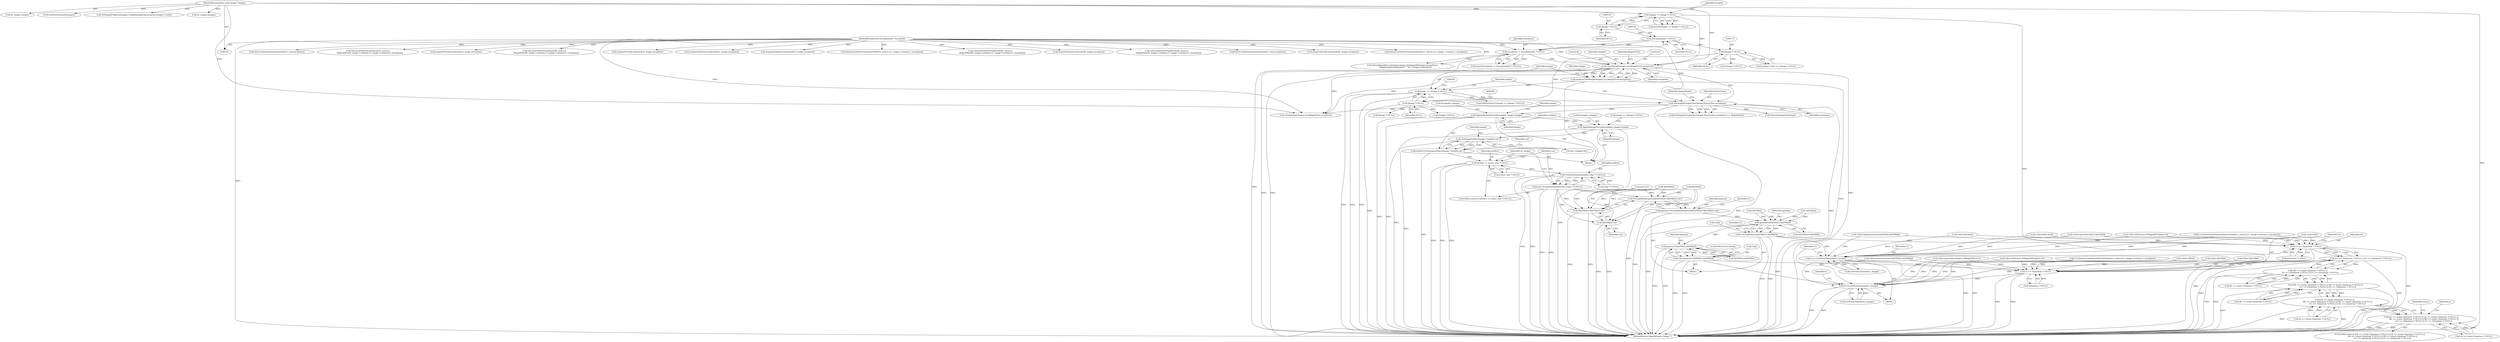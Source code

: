 digraph "0_ImageMagick6_7c2c5ba5b8e3a0b2b82f56c71dfab74ed4006df7_0@pointer" {
"1000228" [label="(Call,AppendImageToList(&complex_images,image))"];
"1000208" [label="(Call,SetImageStorageClass(image,DirectClass,exception))"];
"1000197" [label="(Call,image == (Image *) NULL)"];
"1000188" [label="(Call,image=CloneImage(images,0,0,MagickTrue,exception))"];
"1000190" [label="(Call,CloneImage(images,0,0,MagickTrue,exception))"];
"1000126" [label="(Call,images != (Image *) NULL)"];
"1000102" [label="(MethodParameterIn,const Image *images)"];
"1000128" [label="(Call,(Image *) NULL)"];
"1000153" [label="(Call,exception != (ExceptionInfo *) NULL)"];
"1000104" [label="(MethodParameterIn,ExceptionInfo *exception)"];
"1000155" [label="(Call,(ExceptionInfo *) NULL)"];
"1000199" [label="(Call,(Image *) NULL)"];
"1000169" [label="(Call,(Image *) NULL)"];
"1000253" [label="(Call,AppendImageToList(&complex_images,image))"];
"1000259" [label="(Call,GetImageArtifact(image,\"complex:snr\"))"];
"1000257" [label="(Call,artifact=GetImageArtifact(image,\"complex:snr\"))"];
"1000266" [label="(Call,artifact != (const char *) NULL)"];
"1000273" [label="(Call,StringToDouble(artifact,(char **) NULL))"];
"1000271" [label="(Call,snr=StringToDouble(artifact,(char **) NULL))"];
"1000602" [label="(Call,PerceptibleReciprocal(Br[i]*Br[i]+Bi[i]*Bi[i]+snr))"];
"1000600" [label="(Call,gamma=PerceptibleReciprocal(Br[i]*Br[i]+Bi[i]*Bi[i]+snr))"];
"1000624" [label="(Call,gamma*(Ar[i]*Br[i]+Ai[i]*Bi[i]))"];
"1000620" [label="(Call,Cr[i]=gamma*(Ar[i]*Br[i]+Ai[i]*Bi[i]))"];
"1000507" [label="(Call,Cr == (Quantum *) NULL)"];
"1000506" [label="(Call,(Cr == (Quantum *) NULL) || (Ci == (Quantum *) NULL))"];
"1000500" [label="(Call,(Bi == (const Quantum *) NULL) ||\n        (Cr == (Quantum *) NULL) || (Ci == (Quantum *) NULL))"];
"1000494" [label="(Call,(Br == (const Quantum *) NULL) || (Bi == (const Quantum *) NULL) ||\n        (Cr == (Quantum *) NULL) || (Ci == (Quantum *) NULL))"];
"1000488" [label="(Call,(Ai == (const Quantum *) NULL) || \n        (Br == (const Quantum *) NULL) || (Bi == (const Quantum *) NULL) ||\n        (Cr == (Quantum *) NULL) || (Ci == (Quantum *) NULL))"];
"1000482" [label="(Call,(Ar == (const Quantum *) NULL) || (Ai == (const Quantum *) NULL) || \n        (Br == (const Quantum *) NULL) || (Bi == (const Quantum *) NULL) ||\n        (Cr == (Quantum *) NULL) || (Ci == (Quantum *) NULL))"];
"1000828" [label="(Call,Cr+=GetPixelChannels(Cr_image))"];
"1000645" [label="(Call,gamma*(Ai[i]*Br[i]-Ar[i]*Bi[i]))"];
"1000641" [label="(Call,Ci[i]=gamma*(Ai[i]*Br[i]-Ar[i]*Bi[i]))"];
"1000512" [label="(Call,Ci == (Quantum *) NULL)"];
"1000832" [label="(Call,Ci+=GetPixelChannels(Ci_image))"];
"1000603" [label="(Call,Br[i]*Br[i]+Bi[i]*Bi[i]+snr)"];
"1000611" [label="(Call,Bi[i]*Bi[i]+snr)"];
"1000258" [label="(Identifier,artifact)"];
"1000509" [label="(Call,(Quantum *) NULL)"];
"1000483" [label="(Call,Ar == (const Quantum *) NULL)"];
"1000685" [label="(Call,Ci[i]=atan2(Ai[i],Ar[i])/(2.0*MagickPI)+0.5)"];
"1000789" [label="(Call,Cr[i]=Ar[i]-Br[i])"];
"1000641" [label="(Call,Ci[i]=gamma*(Ai[i]*Br[i]-Ar[i]*Bi[i]))"];
"1000228" [label="(Call,AppendImageToList(&complex_images,image))"];
"1000192" [label="(Literal,0)"];
"1000189" [label="(Identifier,image)"];
"1000260" [label="(Identifier,image)"];
"1000642" [label="(Call,Ci[i])"];
"1000768" [label="(Call,Ci[i]=Ar[i]*sin(2.0*MagickPI*(Ai[i]-0.5)))"];
"1000171" [label="(Identifier,NULL)"];
"1000169" [label="(Call,(Image *) NULL)"];
"1000611" [label="(Call,Bi[i]*Bi[i]+snr)"];
"1000481" [label="(ControlStructure,if ((Ar == (const Quantum *) NULL) || (Ai == (const Quantum *) NULL) || \n        (Br == (const Quantum *) NULL) || (Bi == (const Quantum *) NULL) ||\n        (Cr == (Quantum *) NULL) || (Ci == (Quantum *) NULL)))"];
"1000212" [label="(Identifier,MagickFalse)"];
"1000348" [label="(Call,AcquireVirtualCacheView(Ai_image,exception))"];
"1000603" [label="(Call,Br[i]*Br[i]+Bi[i]*Bi[i]+snr)"];
"1000470" [label="(Call,Ci=QueueCacheViewAuthenticPixels(Ci_view,0,y,Ci_image->columns,1,exception))"];
"1000626" [label="(Call,Ar[i]*Br[i]+Ai[i]*Bi[i])"];
"1000512" [label="(Call,Ci == (Quantum *) NULL)"];
"1000263" [label="(Identifier,snr)"];
"1000201" [label="(Identifier,NULL)"];
"1000266" [label="(Call,artifact != (const char *) NULL)"];
"1000620" [label="(Call,Cr[i]=gamma*(Ar[i]*Br[i]+Ai[i]*Bi[i]))"];
"1000534" [label="(Identifier,x)"];
"1000726" [label="(Call,Ci[i]=QuantumScale*(Ai[i]*Br[i]+Ar[i]*Bi[i]))"];
"1000209" [label="(Identifier,image)"];
"1000229" [label="(Call,&complex_images)"];
"1000195" [label="(Identifier,exception)"];
"1000208" [label="(Call,SetImageStorageClass(image,DirectClass,exception))"];
"1000105" [label="(Block,)"];
"1000261" [label="(Literal,\"complex:snr\")"];
"1000198" [label="(Identifier,image)"];
"1000598" [label="(Block,)"];
"1000829" [label="(Identifier,Cr)"];
"1000646" [label="(Identifier,gamma)"];
"1000363" [label="(Call,AcquireAuthenticCacheView(Cr_image,exception))"];
"1000125" [label="(Call,assert(images != (Image *) NULL))"];
"1000368" [label="(Call,AcquireAuthenticCacheView(Ci_image,exception))"];
"1000665" [label="(Call,Cr[i]=sqrt(Ar[i]*Ar[i]+Ai[i]*Ai[i]))"];
"1000627" [label="(Call,Ar[i]*Br[i])"];
"1000271" [label="(Call,snr=StringToDouble(artifact,(char **) NULL))"];
"1000203" [label="(Call,(Image *) NULL)"];
"1000231" [label="(Identifier,image)"];
"1000472" [label="(Call,QueueCacheViewAuthenticPixels(Ci_view,0,y,Ci_image->columns,1,exception))"];
"1000507" [label="(Call,Cr == (Quantum *) NULL)"];
"1000489" [label="(Call,Ai == (const Quantum *) NULL)"];
"1000243" [label="(Call,(Image *) NULL)"];
"1000662" [label="(ControlStructure,break;)"];
"1000634" [label="(Call,Ai[i]*Bi[i])"];
"1000153" [label="(Call,exception != (ExceptionInfo *) NULL)"];
"1000431" [label="(Call,GetCacheViewVirtualPixels(Br_view,0,y,\n      MagickMax(Br_image->columns,Cr_image->columns),1,exception))"];
"1000501" [label="(Call,Bi == (const Quantum *) NULL)"];
"1000286" [label="(Call,Br_image=images)"];
"1000750" [label="(Call,Cr[i]=Ar[i]*cos(2.0*MagickPI*(Ai[i]-0.5)))"];
"1000196" [label="(ControlStructure,if (image == (Image *) NULL))"];
"1000358" [label="(Call,AcquireVirtualCacheView(Bi_image,exception))"];
"1000545" [label="(Call,GetPixelChannels(images))"];
"1000834" [label="(Call,GetPixelChannels(Ci_image))"];
"1000185" [label="(Call,(Image *) NULL)"];
"1000588" [label="(Call,Ci[i]=(-Bi[i]))"];
"1000253" [label="(Call,AppendImageToList(&complex_images,image))"];
"1000602" [label="(Call,PerceptibleReciprocal(Br[i]*Br[i]+Bi[i]*Bi[i]+snr))"];
"1000621" [label="(Call,Cr[i])"];
"1000494" [label="(Call,(Br == (const Quantum *) NULL) || (Bi == (const Quantum *) NULL) ||\n        (Cr == (Quantum *) NULL) || (Ci == (Quantum *) NULL))"];
"1000191" [label="(Identifier,images)"];
"1000488" [label="(Call,(Ai == (const Quantum *) NULL) || \n        (Br == (const Quantum *) NULL) || (Bi == (const Quantum *) NULL) ||\n        (Cr == (Quantum *) NULL) || (Ci == (Quantum *) NULL))"];
"1000619" [label="(Identifier,snr)"];
"1000622" [label="(Identifier,Cr)"];
"1000832" [label="(Call,Ci+=GetPixelChannels(Ci_image))"];
"1000416" [label="(Call,GetCacheViewVirtualPixels(Ai_view,0,y,\n      MagickMax(Ai_image->columns,Ci_image->columns),1,exception))"];
"1000482" [label="(Call,(Ar == (const Quantum *) NULL) || (Ai == (const Quantum *) NULL) || \n        (Br == (const Quantum *) NULL) || (Bi == (const Quantum *) NULL) ||\n        (Cr == (Quantum *) NULL) || (Ci == (Quantum *) NULL))"];
"1000194" [label="(Identifier,MagickTrue)"];
"1000601" [label="(Identifier,gamma)"];
"1000847" [label="(Call,SyncCacheViewAuthenticPixels(Cr_view,exception))"];
"1000353" [label="(Call,AcquireVirtualCacheView(Br_image,exception))"];
"1000459" [label="(Call,Cr=QueueCacheViewAuthenticPixels(Cr_view,0,y,Cr_image->columns,1,exception))"];
"1000102" [label="(MethodParameterIn,const Image *images)"];
"1000190" [label="(Call,CloneImage(images,0,0,MagickTrue,exception))"];
"1000265" [label="(ControlStructure,if (artifact != (const char *) NULL))"];
"1000647" [label="(Call,Ai[i]*Br[i]-Ar[i]*Bi[i])"];
"1000506" [label="(Call,(Cr == (Quantum *) NULL) || (Ci == (Quantum *) NULL))"];
"1000508" [label="(Identifier,Cr)"];
"1000868" [label="(Call,SetImageProgress(images,ComplexImageTag,progress,images->rows))"];
"1000278" [label="(Call,Ar_image=images)"];
"1000127" [label="(Identifier,images)"];
"1000612" [label="(Call,Bi[i]*Bi[i])"];
"1000188" [label="(Call,image=CloneImage(images,0,0,MagickTrue,exception))"];
"1000800" [label="(Call,Ci[i]=Ai[i]-Bi[i])"];
"1000152" [label="(Call,assert(exception != (ExceptionInfo *) NULL))"];
"1000514" [label="(Call,(Quantum *) NULL)"];
"1000535" [label="(Block,)"];
"1000210" [label="(Identifier,DirectClass)"];
"1000256" [label="(Identifier,image)"];
"1000175" [label="(Call,ThrowMagickException(exception,GetMagickModule(),ImageError,\n        \"ImageSequenceRequired\",\"`%s'\",images->filename))"];
"1000625" [label="(Identifier,gamma)"];
"1000461" [label="(Call,QueueCacheViewAuthenticPixels(Cr_view,0,y,Cr_image->columns,1,exception))"];
"1000199" [label="(Call,(Image *) NULL)"];
"1000513" [label="(Identifier,Ci)"];
"1000500" [label="(Call,(Bi == (const Quantum *) NULL) ||\n        (Cr == (Quantum *) NULL) || (Ci == (Quantum *) NULL))"];
"1000838" [label="(Call,SyncCacheViewAuthenticPixels(Ci_view,exception))"];
"1000234" [label="(Call,CloneImage(images,0,0,MagickTrue,exception))"];
"1000207" [label="(Call,SetImageStorageClass(image,DirectClass,exception) == MagickFalse)"];
"1000157" [label="(Identifier,NULL)"];
"1000581" [label="(Call,Cr[i]=Ar[i])"];
"1000519" [label="(Identifier,status)"];
"1000495" [label="(Call,Br == (const Quantum *) NULL)"];
"1000604" [label="(Call,Br[i]*Br[i])"];
"1000401" [label="(Call,GetCacheViewVirtualPixels(Ar_view,0,y,\n      MagickMax(Ar_image->columns,Cr_image->columns),1,exception))"];
"1000343" [label="(Call,AcquireVirtualCacheView(Ar_image,exception))"];
"1000126" [label="(Call,images != (Image *) NULL)"];
"1000104" [label="(MethodParameterIn,ExceptionInfo *exception)"];
"1000262" [label="(Call,snr=0.0)"];
"1000154" [label="(Identifier,exception)"];
"1000233" [label="(Identifier,image)"];
"1000828" [label="(Call,Cr+=GetPixelChannels(Cr_image))"];
"1000267" [label="(Identifier,artifact)"];
"1000155" [label="(Call,(ExceptionInfo *) NULL)"];
"1000916" [label="(MethodReturn,MagickExport Image *)"];
"1000833" [label="(Identifier,Ci)"];
"1000128" [label="(Call,(Image *) NULL)"];
"1000273" [label="(Call,StringToDouble(artifact,(char **) NULL))"];
"1000524" [label="(Identifier,x)"];
"1000216" [label="(Call,DestroyImageList(image))"];
"1000279" [label="(Identifier,Ar_image)"];
"1000130" [label="(Identifier,NULL)"];
"1000566" [label="(Call,Ci[i]=Ai[i]+Bi[i])"];
"1000555" [label="(Call,Cr[i]=Ar[i]+Br[i])"];
"1000830" [label="(Call,GetPixelChannels(Cr_image))"];
"1000268" [label="(Call,(const char *) NULL)"];
"1000275" [label="(Call,(char **) NULL)"];
"1000257" [label="(Call,artifact=GetImageArtifact(image,\"complex:snr\"))"];
"1000197" [label="(Call,image == (Image *) NULL)"];
"1000272" [label="(Identifier,snr)"];
"1000259" [label="(Call,GetImageArtifact(image,\"complex:snr\"))"];
"1000624" [label="(Call,gamma*(Ar[i]*Br[i]+Ai[i]*Bi[i]))"];
"1000643" [label="(Identifier,Ci)"];
"1000254" [label="(Call,&complex_images)"];
"1000165" [label="(Call,images->next == (Image *) NULL)"];
"1000241" [label="(Call,image == (Image *) NULL)"];
"1000600" [label="(Call,gamma=PerceptibleReciprocal(Br[i]*Br[i]+Bi[i]*Bi[i]+snr))"];
"1000705" [label="(Call,Cr[i]=QuantumScale*(Ar[i]*Br[i]-Ai[i]*Bi[i]))"];
"1000645" [label="(Call,gamma*(Ai[i]*Br[i]-Ar[i]*Bi[i]))"];
"1000446" [label="(Call,GetCacheViewVirtualPixels(Bi_view,0,y,\n      MagickMax(Bi_image->columns,Ci_image->columns),1,exception))"];
"1000211" [label="(Identifier,exception)"];
"1000193" [label="(Literal,0)"];
"1000274" [label="(Identifier,artifact)"];
"1000228" -> "1000105"  [label="AST: "];
"1000228" -> "1000231"  [label="CFG: "];
"1000229" -> "1000228"  [label="AST: "];
"1000231" -> "1000228"  [label="AST: "];
"1000233" -> "1000228"  [label="CFG: "];
"1000228" -> "1000916"  [label="DDG: "];
"1000228" -> "1000916"  [label="DDG: "];
"1000208" -> "1000228"  [label="DDG: "];
"1000228" -> "1000253"  [label="DDG: "];
"1000208" -> "1000207"  [label="AST: "];
"1000208" -> "1000211"  [label="CFG: "];
"1000209" -> "1000208"  [label="AST: "];
"1000210" -> "1000208"  [label="AST: "];
"1000211" -> "1000208"  [label="AST: "];
"1000212" -> "1000208"  [label="CFG: "];
"1000208" -> "1000916"  [label="DDG: "];
"1000208" -> "1000916"  [label="DDG: "];
"1000208" -> "1000207"  [label="DDG: "];
"1000208" -> "1000207"  [label="DDG: "];
"1000208" -> "1000207"  [label="DDG: "];
"1000197" -> "1000208"  [label="DDG: "];
"1000190" -> "1000208"  [label="DDG: "];
"1000104" -> "1000208"  [label="DDG: "];
"1000208" -> "1000216"  [label="DDG: "];
"1000208" -> "1000234"  [label="DDG: "];
"1000197" -> "1000196"  [label="AST: "];
"1000197" -> "1000199"  [label="CFG: "];
"1000198" -> "1000197"  [label="AST: "];
"1000199" -> "1000197"  [label="AST: "];
"1000204" -> "1000197"  [label="CFG: "];
"1000209" -> "1000197"  [label="CFG: "];
"1000197" -> "1000916"  [label="DDG: "];
"1000197" -> "1000916"  [label="DDG: "];
"1000197" -> "1000916"  [label="DDG: "];
"1000188" -> "1000197"  [label="DDG: "];
"1000199" -> "1000197"  [label="DDG: "];
"1000188" -> "1000105"  [label="AST: "];
"1000188" -> "1000190"  [label="CFG: "];
"1000189" -> "1000188"  [label="AST: "];
"1000190" -> "1000188"  [label="AST: "];
"1000198" -> "1000188"  [label="CFG: "];
"1000188" -> "1000916"  [label="DDG: "];
"1000190" -> "1000188"  [label="DDG: "];
"1000190" -> "1000188"  [label="DDG: "];
"1000190" -> "1000188"  [label="DDG: "];
"1000190" -> "1000188"  [label="DDG: "];
"1000190" -> "1000195"  [label="CFG: "];
"1000191" -> "1000190"  [label="AST: "];
"1000192" -> "1000190"  [label="AST: "];
"1000193" -> "1000190"  [label="AST: "];
"1000194" -> "1000190"  [label="AST: "];
"1000195" -> "1000190"  [label="AST: "];
"1000190" -> "1000916"  [label="DDG: "];
"1000190" -> "1000916"  [label="DDG: "];
"1000190" -> "1000916"  [label="DDG: "];
"1000126" -> "1000190"  [label="DDG: "];
"1000102" -> "1000190"  [label="DDG: "];
"1000153" -> "1000190"  [label="DDG: "];
"1000104" -> "1000190"  [label="DDG: "];
"1000190" -> "1000234"  [label="DDG: "];
"1000190" -> "1000234"  [label="DDG: "];
"1000126" -> "1000125"  [label="AST: "];
"1000126" -> "1000128"  [label="CFG: "];
"1000127" -> "1000126"  [label="AST: "];
"1000128" -> "1000126"  [label="AST: "];
"1000125" -> "1000126"  [label="CFG: "];
"1000126" -> "1000916"  [label="DDG: "];
"1000126" -> "1000125"  [label="DDG: "];
"1000126" -> "1000125"  [label="DDG: "];
"1000102" -> "1000126"  [label="DDG: "];
"1000128" -> "1000126"  [label="DDG: "];
"1000102" -> "1000101"  [label="AST: "];
"1000102" -> "1000916"  [label="DDG: "];
"1000102" -> "1000234"  [label="DDG: "];
"1000102" -> "1000278"  [label="DDG: "];
"1000102" -> "1000286"  [label="DDG: "];
"1000102" -> "1000545"  [label="DDG: "];
"1000102" -> "1000868"  [label="DDG: "];
"1000128" -> "1000130"  [label="CFG: "];
"1000129" -> "1000128"  [label="AST: "];
"1000130" -> "1000128"  [label="AST: "];
"1000128" -> "1000155"  [label="DDG: "];
"1000153" -> "1000152"  [label="AST: "];
"1000153" -> "1000155"  [label="CFG: "];
"1000154" -> "1000153"  [label="AST: "];
"1000155" -> "1000153"  [label="AST: "];
"1000152" -> "1000153"  [label="CFG: "];
"1000153" -> "1000916"  [label="DDG: "];
"1000153" -> "1000152"  [label="DDG: "];
"1000153" -> "1000152"  [label="DDG: "];
"1000104" -> "1000153"  [label="DDG: "];
"1000155" -> "1000153"  [label="DDG: "];
"1000153" -> "1000175"  [label="DDG: "];
"1000104" -> "1000101"  [label="AST: "];
"1000104" -> "1000916"  [label="DDG: "];
"1000104" -> "1000175"  [label="DDG: "];
"1000104" -> "1000234"  [label="DDG: "];
"1000104" -> "1000343"  [label="DDG: "];
"1000104" -> "1000348"  [label="DDG: "];
"1000104" -> "1000353"  [label="DDG: "];
"1000104" -> "1000358"  [label="DDG: "];
"1000104" -> "1000363"  [label="DDG: "];
"1000104" -> "1000368"  [label="DDG: "];
"1000104" -> "1000401"  [label="DDG: "];
"1000104" -> "1000416"  [label="DDG: "];
"1000104" -> "1000431"  [label="DDG: "];
"1000104" -> "1000446"  [label="DDG: "];
"1000104" -> "1000461"  [label="DDG: "];
"1000104" -> "1000472"  [label="DDG: "];
"1000104" -> "1000838"  [label="DDG: "];
"1000104" -> "1000847"  [label="DDG: "];
"1000155" -> "1000157"  [label="CFG: "];
"1000156" -> "1000155"  [label="AST: "];
"1000157" -> "1000155"  [label="AST: "];
"1000155" -> "1000169"  [label="DDG: "];
"1000199" -> "1000201"  [label="CFG: "];
"1000200" -> "1000199"  [label="AST: "];
"1000201" -> "1000199"  [label="AST: "];
"1000199" -> "1000916"  [label="DDG: "];
"1000169" -> "1000199"  [label="DDG: "];
"1000199" -> "1000203"  [label="DDG: "];
"1000199" -> "1000243"  [label="DDG: "];
"1000169" -> "1000165"  [label="AST: "];
"1000169" -> "1000171"  [label="CFG: "];
"1000170" -> "1000169"  [label="AST: "];
"1000171" -> "1000169"  [label="AST: "];
"1000165" -> "1000169"  [label="CFG: "];
"1000169" -> "1000165"  [label="DDG: "];
"1000169" -> "1000185"  [label="DDG: "];
"1000253" -> "1000105"  [label="AST: "];
"1000253" -> "1000256"  [label="CFG: "];
"1000254" -> "1000253"  [label="AST: "];
"1000256" -> "1000253"  [label="AST: "];
"1000258" -> "1000253"  [label="CFG: "];
"1000253" -> "1000916"  [label="DDG: "];
"1000253" -> "1000916"  [label="DDG: "];
"1000241" -> "1000253"  [label="DDG: "];
"1000253" -> "1000259"  [label="DDG: "];
"1000259" -> "1000257"  [label="AST: "];
"1000259" -> "1000261"  [label="CFG: "];
"1000260" -> "1000259"  [label="AST: "];
"1000261" -> "1000259"  [label="AST: "];
"1000257" -> "1000259"  [label="CFG: "];
"1000259" -> "1000916"  [label="DDG: "];
"1000259" -> "1000257"  [label="DDG: "];
"1000259" -> "1000257"  [label="DDG: "];
"1000257" -> "1000105"  [label="AST: "];
"1000258" -> "1000257"  [label="AST: "];
"1000263" -> "1000257"  [label="CFG: "];
"1000257" -> "1000916"  [label="DDG: "];
"1000257" -> "1000266"  [label="DDG: "];
"1000266" -> "1000265"  [label="AST: "];
"1000266" -> "1000268"  [label="CFG: "];
"1000267" -> "1000266"  [label="AST: "];
"1000268" -> "1000266"  [label="AST: "];
"1000272" -> "1000266"  [label="CFG: "];
"1000279" -> "1000266"  [label="CFG: "];
"1000266" -> "1000916"  [label="DDG: "];
"1000266" -> "1000916"  [label="DDG: "];
"1000266" -> "1000916"  [label="DDG: "];
"1000268" -> "1000266"  [label="DDG: "];
"1000266" -> "1000273"  [label="DDG: "];
"1000273" -> "1000271"  [label="AST: "];
"1000273" -> "1000275"  [label="CFG: "];
"1000274" -> "1000273"  [label="AST: "];
"1000275" -> "1000273"  [label="AST: "];
"1000271" -> "1000273"  [label="CFG: "];
"1000273" -> "1000916"  [label="DDG: "];
"1000273" -> "1000916"  [label="DDG: "];
"1000273" -> "1000271"  [label="DDG: "];
"1000273" -> "1000271"  [label="DDG: "];
"1000275" -> "1000273"  [label="DDG: "];
"1000271" -> "1000265"  [label="AST: "];
"1000272" -> "1000271"  [label="AST: "];
"1000279" -> "1000271"  [label="CFG: "];
"1000271" -> "1000916"  [label="DDG: "];
"1000271" -> "1000916"  [label="DDG: "];
"1000271" -> "1000602"  [label="DDG: "];
"1000271" -> "1000603"  [label="DDG: "];
"1000271" -> "1000611"  [label="DDG: "];
"1000602" -> "1000600"  [label="AST: "];
"1000602" -> "1000603"  [label="CFG: "];
"1000603" -> "1000602"  [label="AST: "];
"1000600" -> "1000602"  [label="CFG: "];
"1000602" -> "1000916"  [label="DDG: "];
"1000602" -> "1000600"  [label="DDG: "];
"1000604" -> "1000602"  [label="DDG: "];
"1000612" -> "1000602"  [label="DDG: "];
"1000262" -> "1000602"  [label="DDG: "];
"1000600" -> "1000598"  [label="AST: "];
"1000601" -> "1000600"  [label="AST: "];
"1000622" -> "1000600"  [label="CFG: "];
"1000600" -> "1000916"  [label="DDG: "];
"1000600" -> "1000624"  [label="DDG: "];
"1000624" -> "1000620"  [label="AST: "];
"1000624" -> "1000626"  [label="CFG: "];
"1000625" -> "1000624"  [label="AST: "];
"1000626" -> "1000624"  [label="AST: "];
"1000620" -> "1000624"  [label="CFG: "];
"1000624" -> "1000916"  [label="DDG: "];
"1000624" -> "1000620"  [label="DDG: "];
"1000624" -> "1000620"  [label="DDG: "];
"1000627" -> "1000624"  [label="DDG: "];
"1000627" -> "1000624"  [label="DDG: "];
"1000634" -> "1000624"  [label="DDG: "];
"1000634" -> "1000624"  [label="DDG: "];
"1000624" -> "1000645"  [label="DDG: "];
"1000620" -> "1000598"  [label="AST: "];
"1000621" -> "1000620"  [label="AST: "];
"1000643" -> "1000620"  [label="CFG: "];
"1000620" -> "1000916"  [label="DDG: "];
"1000620" -> "1000916"  [label="DDG: "];
"1000620" -> "1000507"  [label="DDG: "];
"1000620" -> "1000828"  [label="DDG: "];
"1000507" -> "1000506"  [label="AST: "];
"1000507" -> "1000509"  [label="CFG: "];
"1000508" -> "1000507"  [label="AST: "];
"1000509" -> "1000507"  [label="AST: "];
"1000513" -> "1000507"  [label="CFG: "];
"1000506" -> "1000507"  [label="CFG: "];
"1000507" -> "1000916"  [label="DDG: "];
"1000507" -> "1000916"  [label="DDG: "];
"1000507" -> "1000506"  [label="DDG: "];
"1000507" -> "1000506"  [label="DDG: "];
"1000789" -> "1000507"  [label="DDG: "];
"1000555" -> "1000507"  [label="DDG: "];
"1000705" -> "1000507"  [label="DDG: "];
"1000581" -> "1000507"  [label="DDG: "];
"1000665" -> "1000507"  [label="DDG: "];
"1000750" -> "1000507"  [label="DDG: "];
"1000459" -> "1000507"  [label="DDG: "];
"1000509" -> "1000507"  [label="DDG: "];
"1000507" -> "1000828"  [label="DDG: "];
"1000506" -> "1000500"  [label="AST: "];
"1000506" -> "1000512"  [label="CFG: "];
"1000512" -> "1000506"  [label="AST: "];
"1000500" -> "1000506"  [label="CFG: "];
"1000506" -> "1000916"  [label="DDG: "];
"1000506" -> "1000916"  [label="DDG: "];
"1000506" -> "1000500"  [label="DDG: "];
"1000506" -> "1000500"  [label="DDG: "];
"1000512" -> "1000506"  [label="DDG: "];
"1000512" -> "1000506"  [label="DDG: "];
"1000500" -> "1000494"  [label="AST: "];
"1000500" -> "1000501"  [label="CFG: "];
"1000501" -> "1000500"  [label="AST: "];
"1000494" -> "1000500"  [label="CFG: "];
"1000500" -> "1000916"  [label="DDG: "];
"1000500" -> "1000916"  [label="DDG: "];
"1000500" -> "1000494"  [label="DDG: "];
"1000500" -> "1000494"  [label="DDG: "];
"1000501" -> "1000500"  [label="DDG: "];
"1000501" -> "1000500"  [label="DDG: "];
"1000494" -> "1000488"  [label="AST: "];
"1000494" -> "1000495"  [label="CFG: "];
"1000495" -> "1000494"  [label="AST: "];
"1000488" -> "1000494"  [label="CFG: "];
"1000494" -> "1000916"  [label="DDG: "];
"1000494" -> "1000916"  [label="DDG: "];
"1000494" -> "1000488"  [label="DDG: "];
"1000494" -> "1000488"  [label="DDG: "];
"1000495" -> "1000494"  [label="DDG: "];
"1000495" -> "1000494"  [label="DDG: "];
"1000488" -> "1000482"  [label="AST: "];
"1000488" -> "1000489"  [label="CFG: "];
"1000489" -> "1000488"  [label="AST: "];
"1000482" -> "1000488"  [label="CFG: "];
"1000488" -> "1000916"  [label="DDG: "];
"1000488" -> "1000916"  [label="DDG: "];
"1000488" -> "1000482"  [label="DDG: "];
"1000488" -> "1000482"  [label="DDG: "];
"1000489" -> "1000488"  [label="DDG: "];
"1000489" -> "1000488"  [label="DDG: "];
"1000482" -> "1000481"  [label="AST: "];
"1000482" -> "1000483"  [label="CFG: "];
"1000483" -> "1000482"  [label="AST: "];
"1000519" -> "1000482"  [label="CFG: "];
"1000524" -> "1000482"  [label="CFG: "];
"1000482" -> "1000916"  [label="DDG: "];
"1000482" -> "1000916"  [label="DDG: "];
"1000482" -> "1000916"  [label="DDG: "];
"1000483" -> "1000482"  [label="DDG: "];
"1000483" -> "1000482"  [label="DDG: "];
"1000828" -> "1000535"  [label="AST: "];
"1000828" -> "1000830"  [label="CFG: "];
"1000829" -> "1000828"  [label="AST: "];
"1000830" -> "1000828"  [label="AST: "];
"1000833" -> "1000828"  [label="CFG: "];
"1000828" -> "1000916"  [label="DDG: "];
"1000828" -> "1000916"  [label="DDG: "];
"1000830" -> "1000828"  [label="DDG: "];
"1000789" -> "1000828"  [label="DDG: "];
"1000555" -> "1000828"  [label="DDG: "];
"1000705" -> "1000828"  [label="DDG: "];
"1000581" -> "1000828"  [label="DDG: "];
"1000665" -> "1000828"  [label="DDG: "];
"1000750" -> "1000828"  [label="DDG: "];
"1000459" -> "1000828"  [label="DDG: "];
"1000645" -> "1000641"  [label="AST: "];
"1000645" -> "1000647"  [label="CFG: "];
"1000646" -> "1000645"  [label="AST: "];
"1000647" -> "1000645"  [label="AST: "];
"1000641" -> "1000645"  [label="CFG: "];
"1000645" -> "1000916"  [label="DDG: "];
"1000645" -> "1000916"  [label="DDG: "];
"1000645" -> "1000641"  [label="DDG: "];
"1000645" -> "1000641"  [label="DDG: "];
"1000647" -> "1000645"  [label="DDG: "];
"1000647" -> "1000645"  [label="DDG: "];
"1000641" -> "1000598"  [label="AST: "];
"1000642" -> "1000641"  [label="AST: "];
"1000662" -> "1000641"  [label="CFG: "];
"1000641" -> "1000916"  [label="DDG: "];
"1000641" -> "1000916"  [label="DDG: "];
"1000641" -> "1000512"  [label="DDG: "];
"1000641" -> "1000832"  [label="DDG: "];
"1000512" -> "1000514"  [label="CFG: "];
"1000513" -> "1000512"  [label="AST: "];
"1000514" -> "1000512"  [label="AST: "];
"1000512" -> "1000916"  [label="DDG: "];
"1000512" -> "1000916"  [label="DDG: "];
"1000588" -> "1000512"  [label="DDG: "];
"1000768" -> "1000512"  [label="DDG: "];
"1000726" -> "1000512"  [label="DDG: "];
"1000566" -> "1000512"  [label="DDG: "];
"1000685" -> "1000512"  [label="DDG: "];
"1000800" -> "1000512"  [label="DDG: "];
"1000470" -> "1000512"  [label="DDG: "];
"1000514" -> "1000512"  [label="DDG: "];
"1000512" -> "1000832"  [label="DDG: "];
"1000832" -> "1000535"  [label="AST: "];
"1000832" -> "1000834"  [label="CFG: "];
"1000833" -> "1000832"  [label="AST: "];
"1000834" -> "1000832"  [label="AST: "];
"1000534" -> "1000832"  [label="CFG: "];
"1000832" -> "1000916"  [label="DDG: "];
"1000832" -> "1000916"  [label="DDG: "];
"1000834" -> "1000832"  [label="DDG: "];
"1000588" -> "1000832"  [label="DDG: "];
"1000768" -> "1000832"  [label="DDG: "];
"1000726" -> "1000832"  [label="DDG: "];
"1000566" -> "1000832"  [label="DDG: "];
"1000685" -> "1000832"  [label="DDG: "];
"1000800" -> "1000832"  [label="DDG: "];
"1000470" -> "1000832"  [label="DDG: "];
"1000603" -> "1000611"  [label="CFG: "];
"1000604" -> "1000603"  [label="AST: "];
"1000611" -> "1000603"  [label="AST: "];
"1000603" -> "1000916"  [label="DDG: "];
"1000603" -> "1000916"  [label="DDG: "];
"1000604" -> "1000603"  [label="DDG: "];
"1000612" -> "1000603"  [label="DDG: "];
"1000262" -> "1000603"  [label="DDG: "];
"1000611" -> "1000619"  [label="CFG: "];
"1000612" -> "1000611"  [label="AST: "];
"1000619" -> "1000611"  [label="AST: "];
"1000611" -> "1000916"  [label="DDG: "];
"1000611" -> "1000916"  [label="DDG: "];
"1000612" -> "1000611"  [label="DDG: "];
"1000262" -> "1000611"  [label="DDG: "];
}
